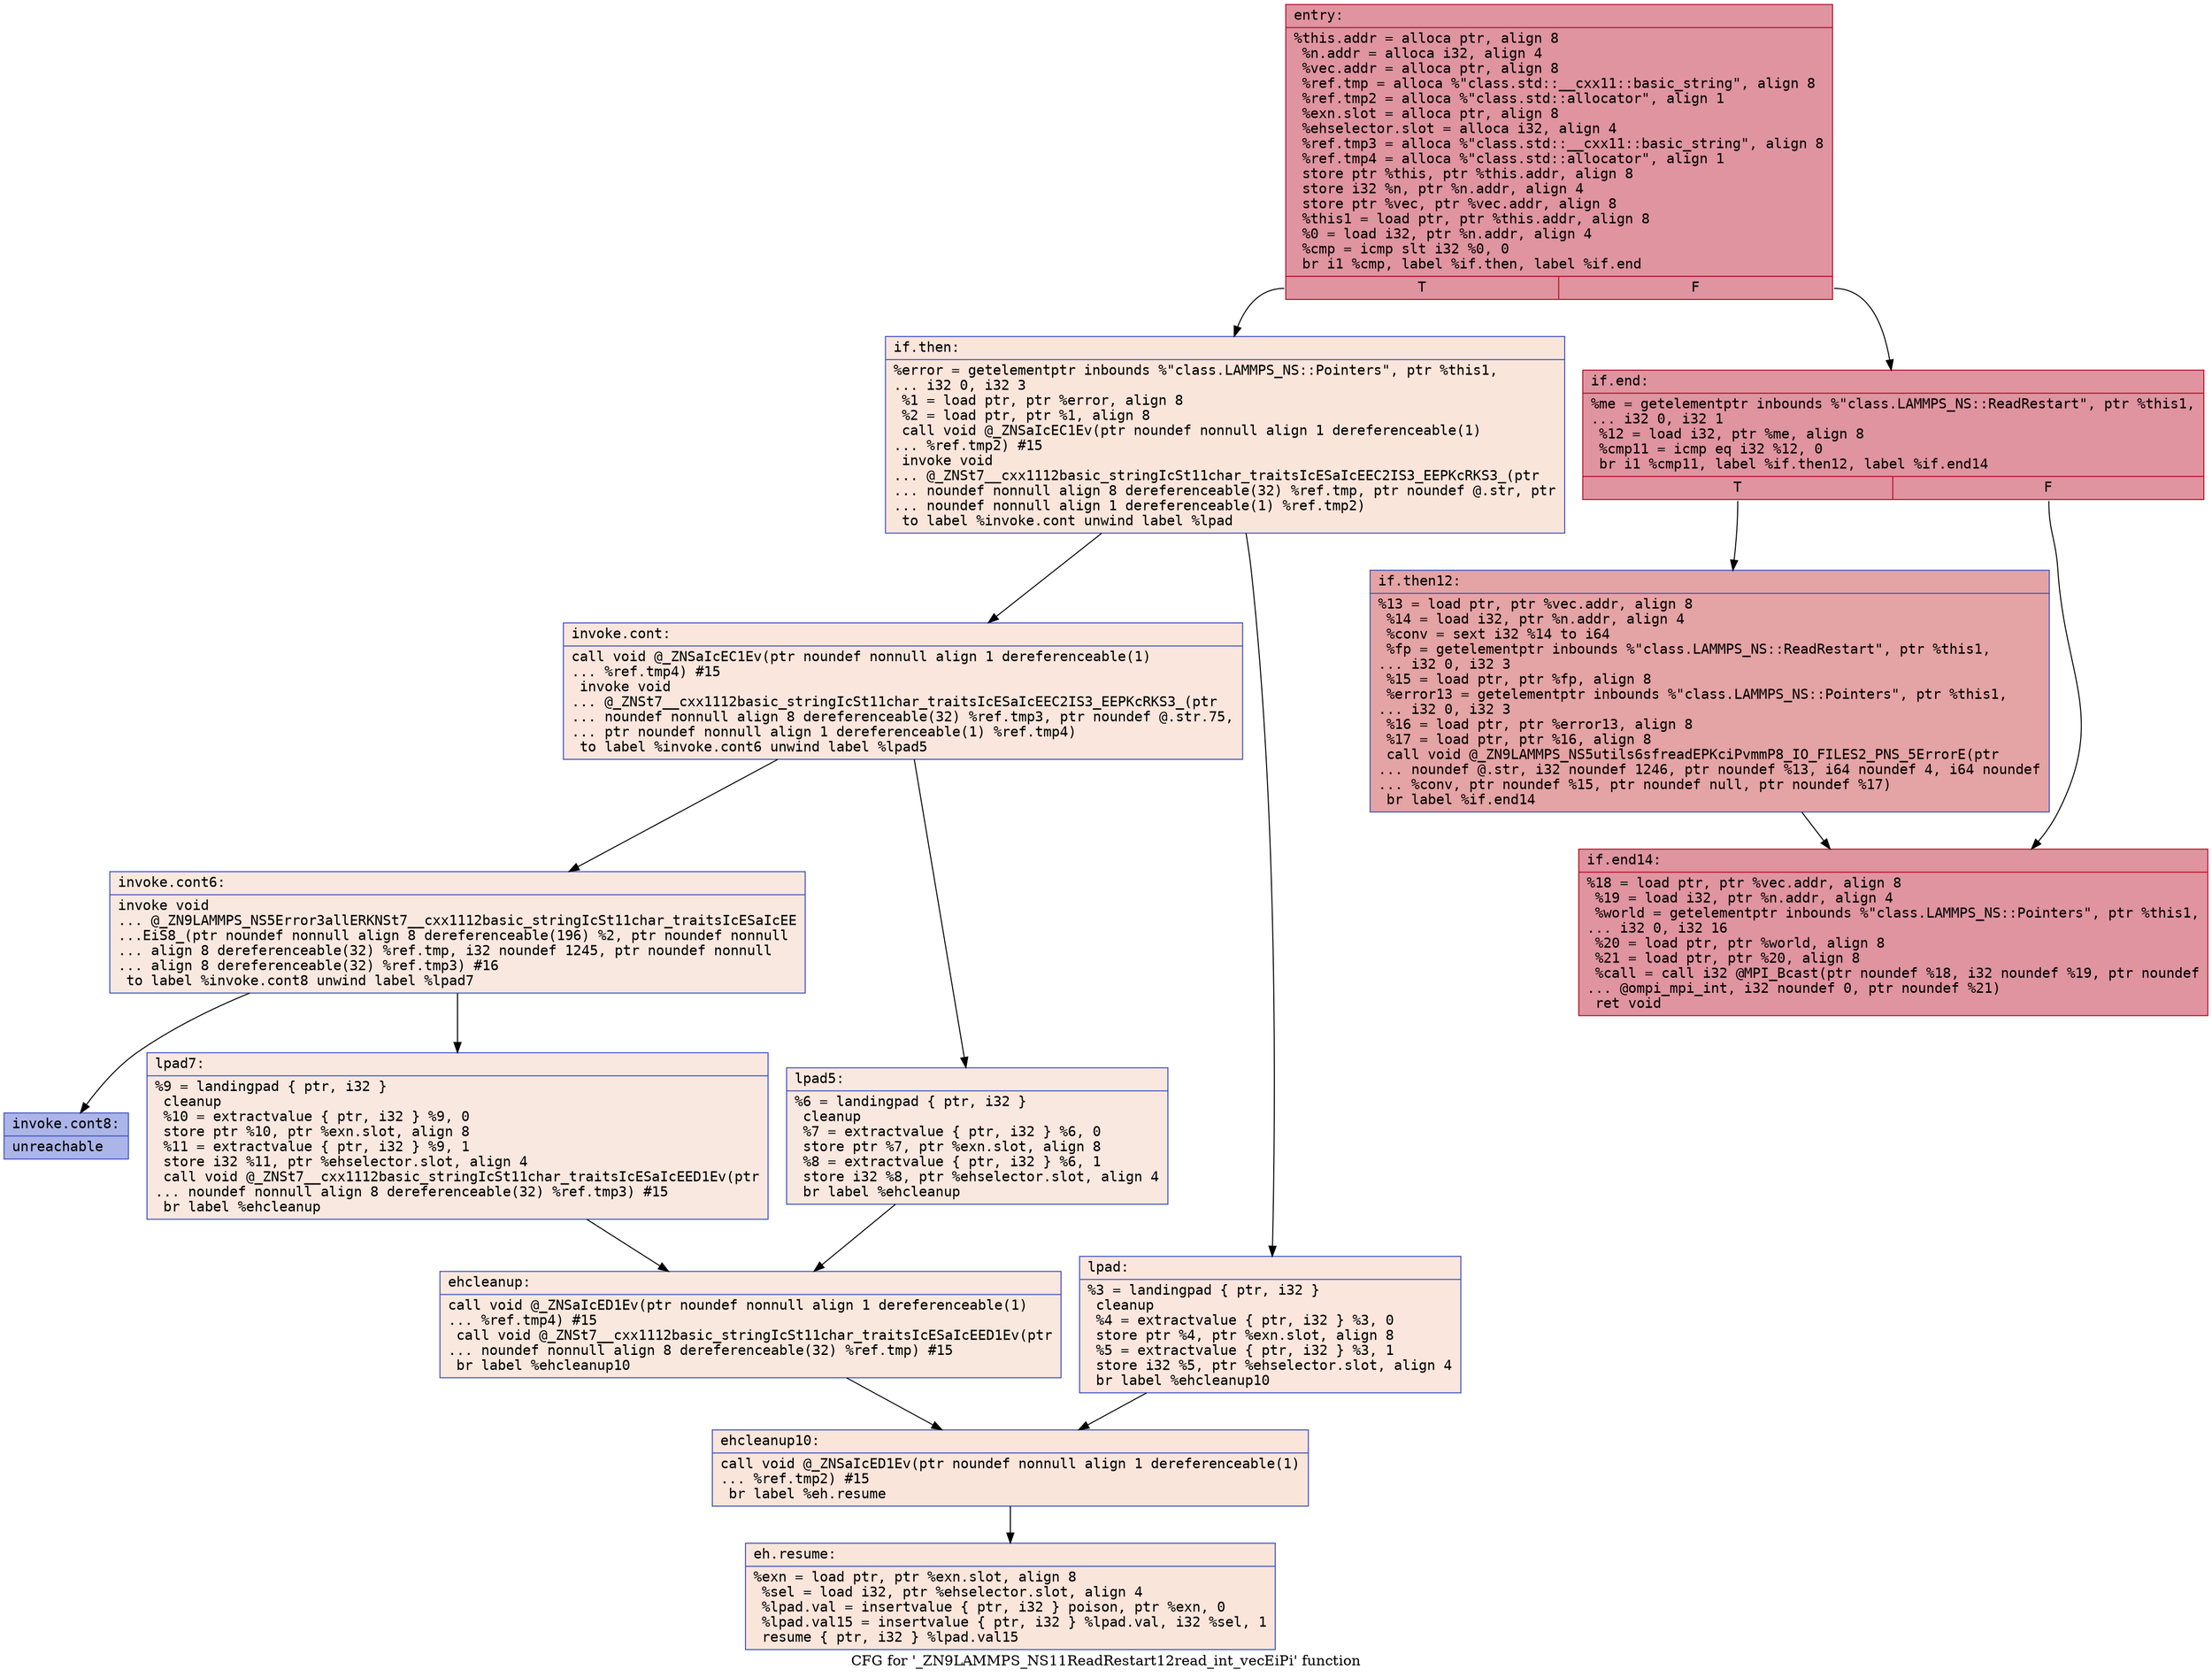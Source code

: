 digraph "CFG for '_ZN9LAMMPS_NS11ReadRestart12read_int_vecEiPi' function" {
	label="CFG for '_ZN9LAMMPS_NS11ReadRestart12read_int_vecEiPi' function";

	Node0x55bc18c73440 [shape=record,color="#b70d28ff", style=filled, fillcolor="#b70d2870" fontname="Courier",label="{entry:\l|  %this.addr = alloca ptr, align 8\l  %n.addr = alloca i32, align 4\l  %vec.addr = alloca ptr, align 8\l  %ref.tmp = alloca %\"class.std::__cxx11::basic_string\", align 8\l  %ref.tmp2 = alloca %\"class.std::allocator\", align 1\l  %exn.slot = alloca ptr, align 8\l  %ehselector.slot = alloca i32, align 4\l  %ref.tmp3 = alloca %\"class.std::__cxx11::basic_string\", align 8\l  %ref.tmp4 = alloca %\"class.std::allocator\", align 1\l  store ptr %this, ptr %this.addr, align 8\l  store i32 %n, ptr %n.addr, align 4\l  store ptr %vec, ptr %vec.addr, align 8\l  %this1 = load ptr, ptr %this.addr, align 8\l  %0 = load i32, ptr %n.addr, align 4\l  %cmp = icmp slt i32 %0, 0\l  br i1 %cmp, label %if.then, label %if.end\l|{<s0>T|<s1>F}}"];
	Node0x55bc18c73440:s0 -> Node0x55bc18c73f40[tooltip="entry -> if.then\nProbability 0.00%" ];
	Node0x55bc18c73440:s1 -> Node0x55bc18c73fb0[tooltip="entry -> if.end\nProbability 100.00%" ];
	Node0x55bc18c73f40 [shape=record,color="#3d50c3ff", style=filled, fillcolor="#f4c5ad70" fontname="Courier",label="{if.then:\l|  %error = getelementptr inbounds %\"class.LAMMPS_NS::Pointers\", ptr %this1,\l... i32 0, i32 3\l  %1 = load ptr, ptr %error, align 8\l  %2 = load ptr, ptr %1, align 8\l  call void @_ZNSaIcEC1Ev(ptr noundef nonnull align 1 dereferenceable(1)\l... %ref.tmp2) #15\l  invoke void\l... @_ZNSt7__cxx1112basic_stringIcSt11char_traitsIcESaIcEEC2IS3_EEPKcRKS3_(ptr\l... noundef nonnull align 8 dereferenceable(32) %ref.tmp, ptr noundef @.str, ptr\l... noundef nonnull align 1 dereferenceable(1) %ref.tmp2)\l          to label %invoke.cont unwind label %lpad\l}"];
	Node0x55bc18c73f40 -> Node0x55bc18c74430[tooltip="if.then -> invoke.cont\nProbability 50.00%" ];
	Node0x55bc18c73f40 -> Node0x55bc18c744b0[tooltip="if.then -> lpad\nProbability 50.00%" ];
	Node0x55bc18c74430 [shape=record,color="#3d50c3ff", style=filled, fillcolor="#f3c7b170" fontname="Courier",label="{invoke.cont:\l|  call void @_ZNSaIcEC1Ev(ptr noundef nonnull align 1 dereferenceable(1)\l... %ref.tmp4) #15\l  invoke void\l... @_ZNSt7__cxx1112basic_stringIcSt11char_traitsIcESaIcEEC2IS3_EEPKcRKS3_(ptr\l... noundef nonnull align 8 dereferenceable(32) %ref.tmp3, ptr noundef @.str.75,\l... ptr noundef nonnull align 1 dereferenceable(1) %ref.tmp4)\l          to label %invoke.cont6 unwind label %lpad5\l}"];
	Node0x55bc18c74430 -> Node0x55bc18c747d0[tooltip="invoke.cont -> invoke.cont6\nProbability 50.00%" ];
	Node0x55bc18c74430 -> Node0x55bc18c74820[tooltip="invoke.cont -> lpad5\nProbability 50.00%" ];
	Node0x55bc18c747d0 [shape=record,color="#3d50c3ff", style=filled, fillcolor="#f1ccb870" fontname="Courier",label="{invoke.cont6:\l|  invoke void\l... @_ZN9LAMMPS_NS5Error3allERKNSt7__cxx1112basic_stringIcSt11char_traitsIcESaIcEE\l...EiS8_(ptr noundef nonnull align 8 dereferenceable(196) %2, ptr noundef nonnull\l... align 8 dereferenceable(32) %ref.tmp, i32 noundef 1245, ptr noundef nonnull\l... align 8 dereferenceable(32) %ref.tmp3) #16\l          to label %invoke.cont8 unwind label %lpad7\l}"];
	Node0x55bc18c747d0 -> Node0x55bc18c74780[tooltip="invoke.cont6 -> invoke.cont8\nProbability 0.00%" ];
	Node0x55bc18c747d0 -> Node0x55bc18c74a80[tooltip="invoke.cont6 -> lpad7\nProbability 100.00%" ];
	Node0x55bc18c74780 [shape=record,color="#3d50c3ff", style=filled, fillcolor="#4358cb70" fontname="Courier",label="{invoke.cont8:\l|  unreachable\l}"];
	Node0x55bc18c744b0 [shape=record,color="#3d50c3ff", style=filled, fillcolor="#f3c7b170" fontname="Courier",label="{lpad:\l|  %3 = landingpad \{ ptr, i32 \}\l          cleanup\l  %4 = extractvalue \{ ptr, i32 \} %3, 0\l  store ptr %4, ptr %exn.slot, align 8\l  %5 = extractvalue \{ ptr, i32 \} %3, 1\l  store i32 %5, ptr %ehselector.slot, align 4\l  br label %ehcleanup10\l}"];
	Node0x55bc18c744b0 -> Node0x55bc18c74f80[tooltip="lpad -> ehcleanup10\nProbability 100.00%" ];
	Node0x55bc18c74820 [shape=record,color="#3d50c3ff", style=filled, fillcolor="#f1ccb870" fontname="Courier",label="{lpad5:\l|  %6 = landingpad \{ ptr, i32 \}\l          cleanup\l  %7 = extractvalue \{ ptr, i32 \} %6, 0\l  store ptr %7, ptr %exn.slot, align 8\l  %8 = extractvalue \{ ptr, i32 \} %6, 1\l  store i32 %8, ptr %ehselector.slot, align 4\l  br label %ehcleanup\l}"];
	Node0x55bc18c74820 -> Node0x55bc18c75420[tooltip="lpad5 -> ehcleanup\nProbability 100.00%" ];
	Node0x55bc18c74a80 [shape=record,color="#3d50c3ff", style=filled, fillcolor="#f1ccb870" fontname="Courier",label="{lpad7:\l|  %9 = landingpad \{ ptr, i32 \}\l          cleanup\l  %10 = extractvalue \{ ptr, i32 \} %9, 0\l  store ptr %10, ptr %exn.slot, align 8\l  %11 = extractvalue \{ ptr, i32 \} %9, 1\l  store i32 %11, ptr %ehselector.slot, align 4\l  call void @_ZNSt7__cxx1112basic_stringIcSt11char_traitsIcESaIcEED1Ev(ptr\l... noundef nonnull align 8 dereferenceable(32) %ref.tmp3) #15\l  br label %ehcleanup\l}"];
	Node0x55bc18c74a80 -> Node0x55bc18c75420[tooltip="lpad7 -> ehcleanup\nProbability 100.00%" ];
	Node0x55bc18c75420 [shape=record,color="#3d50c3ff", style=filled, fillcolor="#f2cab570" fontname="Courier",label="{ehcleanup:\l|  call void @_ZNSaIcED1Ev(ptr noundef nonnull align 1 dereferenceable(1)\l... %ref.tmp4) #15\l  call void @_ZNSt7__cxx1112basic_stringIcSt11char_traitsIcESaIcEED1Ev(ptr\l... noundef nonnull align 8 dereferenceable(32) %ref.tmp) #15\l  br label %ehcleanup10\l}"];
	Node0x55bc18c75420 -> Node0x55bc18c74f80[tooltip="ehcleanup -> ehcleanup10\nProbability 100.00%" ];
	Node0x55bc18c74f80 [shape=record,color="#3d50c3ff", style=filled, fillcolor="#f4c5ad70" fontname="Courier",label="{ehcleanup10:\l|  call void @_ZNSaIcED1Ev(ptr noundef nonnull align 1 dereferenceable(1)\l... %ref.tmp2) #15\l  br label %eh.resume\l}"];
	Node0x55bc18c74f80 -> Node0x55bc18c75c20[tooltip="ehcleanup10 -> eh.resume\nProbability 100.00%" ];
	Node0x55bc18c73fb0 [shape=record,color="#b70d28ff", style=filled, fillcolor="#b70d2870" fontname="Courier",label="{if.end:\l|  %me = getelementptr inbounds %\"class.LAMMPS_NS::ReadRestart\", ptr %this1,\l... i32 0, i32 1\l  %12 = load i32, ptr %me, align 8\l  %cmp11 = icmp eq i32 %12, 0\l  br i1 %cmp11, label %if.then12, label %if.end14\l|{<s0>T|<s1>F}}"];
	Node0x55bc18c73fb0:s0 -> Node0x55bc18c75ed0[tooltip="if.end -> if.then12\nProbability 37.50%" ];
	Node0x55bc18c73fb0:s1 -> Node0x55bc18c75f50[tooltip="if.end -> if.end14\nProbability 62.50%" ];
	Node0x55bc18c75ed0 [shape=record,color="#3d50c3ff", style=filled, fillcolor="#c32e3170" fontname="Courier",label="{if.then12:\l|  %13 = load ptr, ptr %vec.addr, align 8\l  %14 = load i32, ptr %n.addr, align 4\l  %conv = sext i32 %14 to i64\l  %fp = getelementptr inbounds %\"class.LAMMPS_NS::ReadRestart\", ptr %this1,\l... i32 0, i32 3\l  %15 = load ptr, ptr %fp, align 8\l  %error13 = getelementptr inbounds %\"class.LAMMPS_NS::Pointers\", ptr %this1,\l... i32 0, i32 3\l  %16 = load ptr, ptr %error13, align 8\l  %17 = load ptr, ptr %16, align 8\l  call void @_ZN9LAMMPS_NS5utils6sfreadEPKciPvmmP8_IO_FILES2_PNS_5ErrorE(ptr\l... noundef @.str, i32 noundef 1246, ptr noundef %13, i64 noundef 4, i64 noundef\l... %conv, ptr noundef %15, ptr noundef null, ptr noundef %17)\l  br label %if.end14\l}"];
	Node0x55bc18c75ed0 -> Node0x55bc18c75f50[tooltip="if.then12 -> if.end14\nProbability 100.00%" ];
	Node0x55bc18c75f50 [shape=record,color="#b70d28ff", style=filled, fillcolor="#b70d2870" fontname="Courier",label="{if.end14:\l|  %18 = load ptr, ptr %vec.addr, align 8\l  %19 = load i32, ptr %n.addr, align 4\l  %world = getelementptr inbounds %\"class.LAMMPS_NS::Pointers\", ptr %this1,\l... i32 0, i32 16\l  %20 = load ptr, ptr %world, align 8\l  %21 = load ptr, ptr %20, align 8\l  %call = call i32 @MPI_Bcast(ptr noundef %18, i32 noundef %19, ptr noundef\l... @ompi_mpi_int, i32 noundef 0, ptr noundef %21)\l  ret void\l}"];
	Node0x55bc18c75c20 [shape=record,color="#3d50c3ff", style=filled, fillcolor="#f4c5ad70" fontname="Courier",label="{eh.resume:\l|  %exn = load ptr, ptr %exn.slot, align 8\l  %sel = load i32, ptr %ehselector.slot, align 4\l  %lpad.val = insertvalue \{ ptr, i32 \} poison, ptr %exn, 0\l  %lpad.val15 = insertvalue \{ ptr, i32 \} %lpad.val, i32 %sel, 1\l  resume \{ ptr, i32 \} %lpad.val15\l}"];
}
